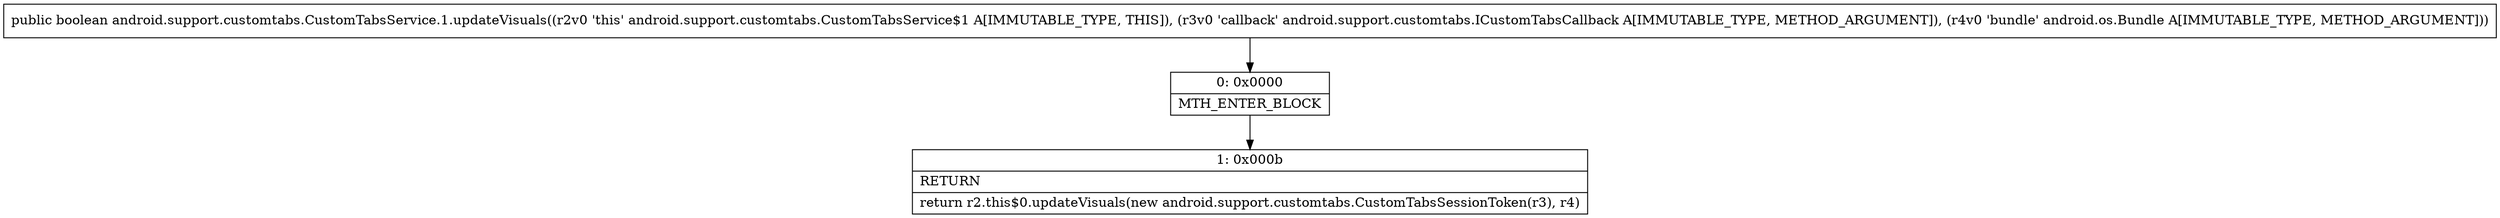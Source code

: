 digraph "CFG forandroid.support.customtabs.CustomTabsService.1.updateVisuals(Landroid\/support\/customtabs\/ICustomTabsCallback;Landroid\/os\/Bundle;)Z" {
Node_0 [shape=record,label="{0\:\ 0x0000|MTH_ENTER_BLOCK\l}"];
Node_1 [shape=record,label="{1\:\ 0x000b|RETURN\l|return r2.this$0.updateVisuals(new android.support.customtabs.CustomTabsSessionToken(r3), r4)\l}"];
MethodNode[shape=record,label="{public boolean android.support.customtabs.CustomTabsService.1.updateVisuals((r2v0 'this' android.support.customtabs.CustomTabsService$1 A[IMMUTABLE_TYPE, THIS]), (r3v0 'callback' android.support.customtabs.ICustomTabsCallback A[IMMUTABLE_TYPE, METHOD_ARGUMENT]), (r4v0 'bundle' android.os.Bundle A[IMMUTABLE_TYPE, METHOD_ARGUMENT])) }"];
MethodNode -> Node_0;
Node_0 -> Node_1;
}

